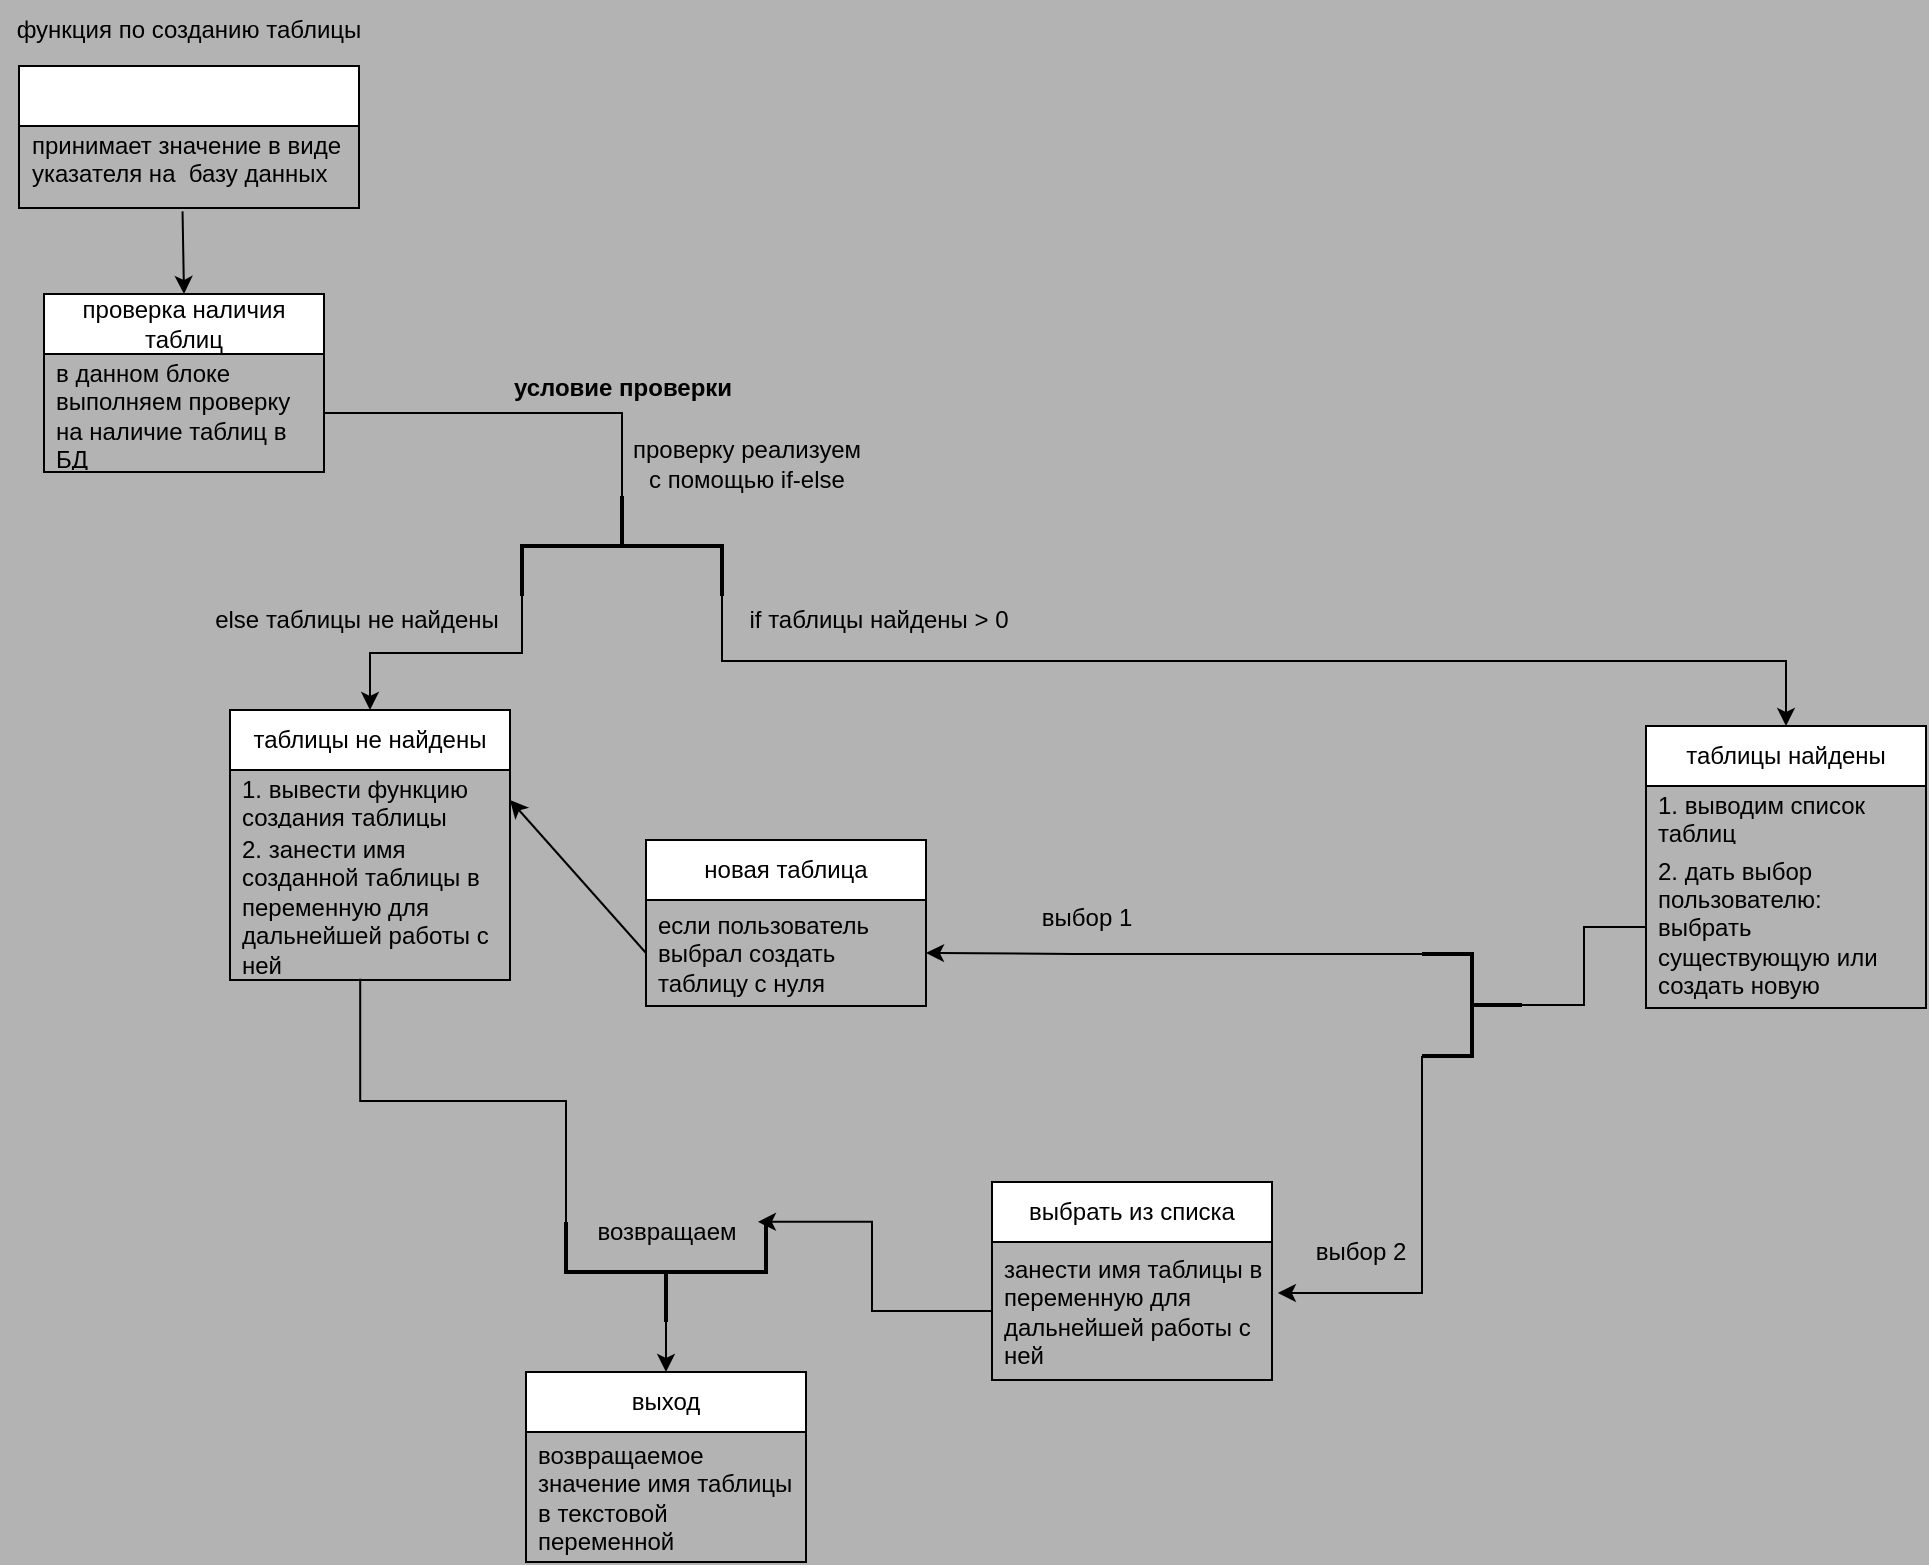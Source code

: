 <mxfile version="24.2.5" type="device">
  <diagram name="Page-1" id="5d7acffa-a066-3a61-03fe-96351882024d">
    <mxGraphModel dx="1120" dy="1176" grid="0" gridSize="10" guides="1" tooltips="1" connect="1" arrows="1" fold="1" page="0" pageScale="1" pageWidth="1100" pageHeight="850" background="#B3B3B3" math="0" shadow="0">
      <root>
        <mxCell id="0" />
        <mxCell id="1" parent="0" />
        <mxCell id="KhB3Vlkd83CNaLOpbNGe-1" value="create_table(sqlite3 *db)" style="swimlane;fontStyle=0;childLayout=stackLayout;horizontal=1;startSize=30;horizontalStack=0;resizeParent=1;resizeParentMax=0;resizeLast=0;collapsible=1;marginBottom=0;whiteSpace=wrap;html=1;strokeColor=#000000;fontColor=#FFFFFF;" parent="1" vertex="1">
          <mxGeometry x="156.5" y="2" width="170" height="71" as="geometry" />
        </mxCell>
        <mxCell id="KhB3Vlkd83CNaLOpbNGe-2" value="принимает значение в виде указателя на&amp;nbsp; базу данных&lt;div&gt;&lt;br&gt;&lt;/div&gt;" style="text;align=left;verticalAlign=middle;spacingLeft=4;spacingRight=4;overflow=hidden;points=[[0,0.5],[1,0.5]];portConstraint=eastwest;rotatable=0;whiteSpace=wrap;html=1;shadow=0;fontColor=#000000;" parent="KhB3Vlkd83CNaLOpbNGe-1" vertex="1">
          <mxGeometry y="30" width="170" height="41" as="geometry" />
        </mxCell>
        <mxCell id="L60N4qDu5yBO_N0uDxby-3" value="функция по созданию таблицы" style="text;html=1;align=center;verticalAlign=middle;whiteSpace=wrap;rounded=0;fontColor=#000000;" parent="1" vertex="1">
          <mxGeometry x="147" y="-31" width="189" height="30" as="geometry" />
        </mxCell>
        <mxCell id="r_YqrAHaJlJIWSJqDCds-1" value="выход" style="swimlane;fontStyle=0;childLayout=stackLayout;horizontal=1;startSize=30;horizontalStack=0;resizeParent=1;resizeParentMax=0;resizeLast=0;collapsible=1;marginBottom=0;whiteSpace=wrap;html=1;strokeColor=#000000;" vertex="1" parent="1">
          <mxGeometry x="410" y="655" width="140" height="95" as="geometry" />
        </mxCell>
        <mxCell id="r_YqrAHaJlJIWSJqDCds-2" value="возвращаемое значение имя таблицы в текстовой переменной" style="text;align=left;verticalAlign=middle;spacingLeft=4;spacingRight=4;overflow=hidden;points=[[0,0.5],[1,0.5]];portConstraint=eastwest;rotatable=0;whiteSpace=wrap;html=1;fontColor=#000000;" vertex="1" parent="r_YqrAHaJlJIWSJqDCds-1">
          <mxGeometry y="30" width="140" height="65" as="geometry" />
        </mxCell>
        <mxCell id="r_YqrAHaJlJIWSJqDCds-6" value="проверка наличия таблиц" style="swimlane;fontStyle=0;childLayout=stackLayout;horizontal=1;startSize=30;horizontalStack=0;resizeParent=1;resizeParentMax=0;resizeLast=0;collapsible=1;marginBottom=0;whiteSpace=wrap;html=1;strokeColor=#000000;" vertex="1" parent="1">
          <mxGeometry x="169" y="116" width="140" height="89" as="geometry" />
        </mxCell>
        <mxCell id="r_YqrAHaJlJIWSJqDCds-7" value="в данном блоке выполняем проверку на наличие таблиц в БД&lt;div&gt;&lt;br&gt;&lt;div&gt;&lt;br&gt;&lt;/div&gt;&lt;/div&gt;" style="text;align=left;verticalAlign=middle;spacingLeft=4;spacingRight=4;overflow=hidden;points=[[0,0.5],[1,0.5]];portConstraint=eastwest;rotatable=0;whiteSpace=wrap;html=1;fontColor=#000000;" vertex="1" parent="r_YqrAHaJlJIWSJqDCds-6">
          <mxGeometry y="30" width="140" height="59" as="geometry" />
        </mxCell>
        <mxCell id="r_YqrAHaJlJIWSJqDCds-16" style="edgeStyle=orthogonalEdgeStyle;rounded=0;orthogonalLoop=1;jettySize=auto;html=1;exitX=1;exitY=0.5;exitDx=0;exitDy=0;" edge="1" parent="r_YqrAHaJlJIWSJqDCds-6" source="r_YqrAHaJlJIWSJqDCds-7" target="r_YqrAHaJlJIWSJqDCds-7">
          <mxGeometry relative="1" as="geometry" />
        </mxCell>
        <mxCell id="r_YqrAHaJlJIWSJqDCds-9" value="" style="endArrow=classic;html=1;rounded=0;exitX=0.481;exitY=1.041;exitDx=0;exitDy=0;exitPerimeter=0;entryX=0.5;entryY=0;entryDx=0;entryDy=0;strokeColor=#000000;" edge="1" parent="1" source="KhB3Vlkd83CNaLOpbNGe-2" target="r_YqrAHaJlJIWSJqDCds-6">
          <mxGeometry width="50" height="50" relative="1" as="geometry">
            <mxPoint x="322" y="274" as="sourcePoint" />
            <mxPoint x="372" y="224" as="targetPoint" />
          </mxGeometry>
        </mxCell>
        <mxCell id="r_YqrAHaJlJIWSJqDCds-14" style="edgeStyle=orthogonalEdgeStyle;rounded=0;orthogonalLoop=1;jettySize=auto;html=1;exitX=1;exitY=1;exitDx=0;exitDy=0;exitPerimeter=0;entryX=0.5;entryY=0;entryDx=0;entryDy=0;strokeColor=#000000;" edge="1" parent="1" source="r_YqrAHaJlJIWSJqDCds-10" target="r_YqrAHaJlJIWSJqDCds-12">
          <mxGeometry relative="1" as="geometry" />
        </mxCell>
        <mxCell id="r_YqrAHaJlJIWSJqDCds-15" value="" style="edgeStyle=orthogonalEdgeStyle;rounded=0;orthogonalLoop=1;jettySize=auto;html=1;strokeColor=#000000;verticalAlign=middle;endArrow=none;endFill=0;" edge="1" parent="1" source="r_YqrAHaJlJIWSJqDCds-10" target="r_YqrAHaJlJIWSJqDCds-7">
          <mxGeometry relative="1" as="geometry" />
        </mxCell>
        <mxCell id="r_YqrAHaJlJIWSJqDCds-21" style="edgeStyle=orthogonalEdgeStyle;rounded=0;orthogonalLoop=1;jettySize=auto;html=1;exitX=1;exitY=0;exitDx=0;exitDy=0;exitPerimeter=0;entryX=0.5;entryY=0;entryDx=0;entryDy=0;strokeColor=#000000;" edge="1" parent="1" source="r_YqrAHaJlJIWSJqDCds-10" target="r_YqrAHaJlJIWSJqDCds-19">
          <mxGeometry relative="1" as="geometry" />
        </mxCell>
        <mxCell id="r_YqrAHaJlJIWSJqDCds-10" value="" style="strokeWidth=2;html=1;shape=mxgraph.flowchart.annotation_2;align=left;labelPosition=right;pointerEvents=1;rotation=90;strokeColor=#000000;" vertex="1" parent="1">
          <mxGeometry x="433" y="192" width="50" height="100" as="geometry" />
        </mxCell>
        <mxCell id="r_YqrAHaJlJIWSJqDCds-12" value="таблицы не найдены" style="swimlane;fontStyle=0;childLayout=stackLayout;horizontal=1;startSize=30;horizontalStack=0;resizeParent=1;resizeParentMax=0;resizeLast=0;collapsible=1;marginBottom=0;whiteSpace=wrap;html=1;strokeColor=#000000;" vertex="1" parent="1">
          <mxGeometry x="262" y="324" width="140" height="135" as="geometry" />
        </mxCell>
        <mxCell id="r_YqrAHaJlJIWSJqDCds-13" value="1. вывести функцию создания таблицы" style="text;align=left;verticalAlign=middle;spacingLeft=4;spacingRight=4;overflow=hidden;points=[[0,0.5],[1,0.5]];portConstraint=eastwest;rotatable=0;whiteSpace=wrap;html=1;fontColor=#000000;" vertex="1" parent="r_YqrAHaJlJIWSJqDCds-12">
          <mxGeometry y="30" width="140" height="30" as="geometry" />
        </mxCell>
        <mxCell id="r_YqrAHaJlJIWSJqDCds-17" value="2. занести имя созданной таблицы в переменную для дальнейшей работы с ней&lt;div&gt;&lt;br&gt;&lt;/div&gt;" style="text;align=left;verticalAlign=middle;spacingLeft=4;spacingRight=4;overflow=hidden;points=[[0,0.5],[1,0.5]];portConstraint=eastwest;rotatable=0;whiteSpace=wrap;html=1;fontColor=#000000;" vertex="1" parent="r_YqrAHaJlJIWSJqDCds-12">
          <mxGeometry y="60" width="140" height="75" as="geometry" />
        </mxCell>
        <mxCell id="r_YqrAHaJlJIWSJqDCds-18" value="else таблицы не найдены" style="text;html=1;align=center;verticalAlign=middle;resizable=0;points=[];autosize=1;strokeColor=none;fillColor=none;fontColor=#000000;" vertex="1" parent="1">
          <mxGeometry x="245" y="266" width="160" height="26" as="geometry" />
        </mxCell>
        <mxCell id="r_YqrAHaJlJIWSJqDCds-19" value="таблицы найдены" style="swimlane;fontStyle=0;childLayout=stackLayout;horizontal=1;startSize=30;horizontalStack=0;resizeParent=1;resizeParentMax=0;resizeLast=0;collapsible=1;marginBottom=0;whiteSpace=wrap;html=1;strokeColor=#000000;" vertex="1" parent="1">
          <mxGeometry x="970" y="332" width="140" height="141" as="geometry" />
        </mxCell>
        <mxCell id="r_YqrAHaJlJIWSJqDCds-20" value="1. выводим список таблиц" style="text;align=left;verticalAlign=middle;spacingLeft=4;spacingRight=4;overflow=hidden;points=[[0,0.5],[1,0.5]];portConstraint=eastwest;rotatable=0;whiteSpace=wrap;html=1;fontColor=#000000;" vertex="1" parent="r_YqrAHaJlJIWSJqDCds-19">
          <mxGeometry y="30" width="140" height="30" as="geometry" />
        </mxCell>
        <mxCell id="r_YqrAHaJlJIWSJqDCds-24" value="2. дать выбор пользователю:&amp;nbsp; выбрать существующую или создать новую" style="text;align=left;verticalAlign=middle;spacingLeft=4;spacingRight=4;overflow=hidden;points=[[0,0.5],[1,0.5]];portConstraint=eastwest;rotatable=0;whiteSpace=wrap;html=1;fontColor=#000000;" vertex="1" parent="r_YqrAHaJlJIWSJqDCds-19">
          <mxGeometry y="60" width="140" height="81" as="geometry" />
        </mxCell>
        <mxCell id="r_YqrAHaJlJIWSJqDCds-22" value="if таблицы найдены &amp;gt; 0" style="text;html=1;align=center;verticalAlign=middle;resizable=0;points=[];autosize=1;strokeColor=none;fillColor=none;fontColor=#000000;" vertex="1" parent="1">
          <mxGeometry x="512" y="266" width="148" height="26" as="geometry" />
        </mxCell>
        <mxCell id="r_YqrAHaJlJIWSJqDCds-28" style="edgeStyle=orthogonalEdgeStyle;rounded=0;orthogonalLoop=1;jettySize=auto;html=1;exitX=0;exitY=0.5;exitDx=0;exitDy=0;exitPerimeter=0;entryX=0.5;entryY=0;entryDx=0;entryDy=0;strokeColor=#000000;" edge="1" parent="1" source="r_YqrAHaJlJIWSJqDCds-25" target="r_YqrAHaJlJIWSJqDCds-1">
          <mxGeometry relative="1" as="geometry" />
        </mxCell>
        <mxCell id="r_YqrAHaJlJIWSJqDCds-25" value="" style="strokeWidth=2;html=1;shape=mxgraph.flowchart.annotation_2;align=left;labelPosition=right;pointerEvents=1;direction=north;strokeColor=#000000;" vertex="1" parent="1">
          <mxGeometry x="430" y="580" width="100" height="50" as="geometry" />
        </mxCell>
        <mxCell id="r_YqrAHaJlJIWSJqDCds-26" style="edgeStyle=orthogonalEdgeStyle;rounded=0;orthogonalLoop=1;jettySize=auto;html=1;exitX=1;exitY=0;exitDx=0;exitDy=0;exitPerimeter=0;entryX=0.465;entryY=0.991;entryDx=0;entryDy=0;entryPerimeter=0;strokeColor=#000000;endArrow=none;endFill=0;" edge="1" parent="1" source="r_YqrAHaJlJIWSJqDCds-25" target="r_YqrAHaJlJIWSJqDCds-17">
          <mxGeometry relative="1" as="geometry" />
        </mxCell>
        <mxCell id="r_YqrAHaJlJIWSJqDCds-29" value="возвращаем" style="text;html=1;align=center;verticalAlign=middle;resizable=0;points=[];autosize=1;strokeColor=none;fillColor=none;fontColor=#000000;" vertex="1" parent="1">
          <mxGeometry x="436" y="572" width="87" height="26" as="geometry" />
        </mxCell>
        <mxCell id="r_YqrAHaJlJIWSJqDCds-30" value="новая таблица" style="swimlane;fontStyle=0;childLayout=stackLayout;horizontal=1;startSize=30;horizontalStack=0;resizeParent=1;resizeParentMax=0;resizeLast=0;collapsible=1;marginBottom=0;whiteSpace=wrap;html=1;strokeColor=#000000;" vertex="1" parent="1">
          <mxGeometry x="470" y="389" width="140" height="83" as="geometry" />
        </mxCell>
        <mxCell id="r_YqrAHaJlJIWSJqDCds-31" value="если пользователь выбрал создать таблицу с нуля" style="text;align=left;verticalAlign=middle;spacingLeft=4;spacingRight=4;overflow=hidden;points=[[0,0.5],[1,0.5]];portConstraint=eastwest;rotatable=0;whiteSpace=wrap;html=1;fontColor=#000000;" vertex="1" parent="r_YqrAHaJlJIWSJqDCds-30">
          <mxGeometry y="30" width="140" height="53" as="geometry" />
        </mxCell>
        <mxCell id="r_YqrAHaJlJIWSJqDCds-34" value="" style="edgeStyle=none;orthogonalLoop=1;jettySize=auto;html=1;rounded=0;exitX=0;exitY=0.5;exitDx=0;exitDy=0;entryX=1;entryY=0.5;entryDx=0;entryDy=0;strokeColor=#000000;" edge="1" parent="1" source="r_YqrAHaJlJIWSJqDCds-31" target="r_YqrAHaJlJIWSJqDCds-13">
          <mxGeometry width="100" relative="1" as="geometry">
            <mxPoint x="542" y="355" as="sourcePoint" />
            <mxPoint x="410" y="324" as="targetPoint" />
            <Array as="points" />
          </mxGeometry>
        </mxCell>
        <mxCell id="r_YqrAHaJlJIWSJqDCds-35" value="условие проверки" style="text;align=center;fontStyle=1;verticalAlign=middle;spacingLeft=3;spacingRight=3;strokeColor=none;rotatable=0;points=[[0,0.5],[1,0.5]];portConstraint=eastwest;html=1;fontColor=#000000;" vertex="1" parent="1">
          <mxGeometry x="418" y="150" width="80" height="26" as="geometry" />
        </mxCell>
        <mxCell id="r_YqrAHaJlJIWSJqDCds-39" value="проверку реализуем&lt;div&gt;с помощью if-else&lt;/div&gt;" style="text;html=1;align=center;verticalAlign=middle;resizable=0;points=[];autosize=1;strokeColor=none;fillColor=none;fontColor=#000000;" vertex="1" parent="1">
          <mxGeometry x="454" y="180" width="132" height="41" as="geometry" />
        </mxCell>
        <mxCell id="r_YqrAHaJlJIWSJqDCds-41" style="edgeStyle=orthogonalEdgeStyle;rounded=0;orthogonalLoop=1;jettySize=auto;html=1;exitX=0;exitY=0.5;exitDx=0;exitDy=0;exitPerimeter=0;entryX=0;entryY=0.5;entryDx=0;entryDy=0;endArrow=none;endFill=0;strokeColor=#000000;" edge="1" parent="1" source="r_YqrAHaJlJIWSJqDCds-40" target="r_YqrAHaJlJIWSJqDCds-24">
          <mxGeometry relative="1" as="geometry" />
        </mxCell>
        <mxCell id="r_YqrAHaJlJIWSJqDCds-42" style="edgeStyle=orthogonalEdgeStyle;rounded=0;orthogonalLoop=1;jettySize=auto;html=1;exitX=1;exitY=1;exitDx=0;exitDy=0;exitPerimeter=0;entryX=1;entryY=0.5;entryDx=0;entryDy=0;strokeColor=#000000;" edge="1" parent="1" source="r_YqrAHaJlJIWSJqDCds-40" target="r_YqrAHaJlJIWSJqDCds-31">
          <mxGeometry relative="1" as="geometry">
            <Array as="points">
              <mxPoint x="684" y="445" />
            </Array>
          </mxGeometry>
        </mxCell>
        <mxCell id="r_YqrAHaJlJIWSJqDCds-40" value="" style="strokeWidth=2;html=1;shape=mxgraph.flowchart.annotation_2;align=left;labelPosition=right;pointerEvents=1;direction=west;strokeColor=#000000;" vertex="1" parent="1">
          <mxGeometry x="858" y="446" width="50" height="51" as="geometry" />
        </mxCell>
        <mxCell id="r_YqrAHaJlJIWSJqDCds-43" value="выбор 1" style="text;html=1;align=center;verticalAlign=middle;resizable=0;points=[];autosize=1;strokeColor=none;fillColor=none;fontColor=#000000;" vertex="1" parent="1">
          <mxGeometry x="658" y="415" width="63" height="26" as="geometry" />
        </mxCell>
        <mxCell id="r_YqrAHaJlJIWSJqDCds-44" value="выбрать из списка" style="swimlane;fontStyle=0;childLayout=stackLayout;horizontal=1;startSize=30;horizontalStack=0;resizeParent=1;resizeParentMax=0;resizeLast=0;collapsible=1;marginBottom=0;whiteSpace=wrap;html=1;strokeColor=#000000;" vertex="1" parent="1">
          <mxGeometry x="643" y="560" width="140" height="99" as="geometry" />
        </mxCell>
        <mxCell id="r_YqrAHaJlJIWSJqDCds-45" value="&lt;span style=&quot;color: rgba(0, 0, 0, 0); font-family: monospace; font-size: 0px; text-wrap: nowrap;&quot;&gt;%3CmxGraphModel%3E%3Croot%3E%3CmxCell%20id%3D%220%22%2F%3E%3CmxCell%20id%3D%221%22%20parent%3D%220%22%2F%3E%3CmxCell%20id%3D%222%22%20value%3D%22%D0%B2%D1%8B%D1%85%D0%BE%D0%B4%22%20style%3D%22swimlane%3BfontStyle%3D0%3BchildLayout%3DstackLayout%3Bhorizontal%3D1%3BstartSize%3D30%3BhorizontalStack%3D0%3BresizeParent%3D1%3BresizeParentMax%3D0%3BresizeLast%3D0%3Bcollapsible%3D1%3BmarginBottom%3D0%3BwhiteSpace%3Dwrap%3Bhtml%3D1%3BstrokeColor%3D%23000000%3B%22%20vertex%3D%221%22%20parent%3D%221%22%3E%3CmxGeometry%20x%3D%22410%22%20y%3D%22655%22%20width%3D%22140%22%20height%3D%2260%22%20as%3D%22geometry%22%2F%3E%3C%2FmxCell%3E%3CmxCell%20id%3D%223%22%20value%3D%22%D0%B2%D0%BE%D0%B7%D0%B2%D1%80%D0%B0%D1%89%D0%B0%D0%B5%D0%BC%D0%BE%D0%B5%20%D0%B7%D0%BD%D0%B0%D1%87%D0%B5%D0%BD%D0%B8%D0%B5%20%D0%B8%D0%BC%D1%8F%20%D1%82%D0%B0%D0%B1%D0%BB%D0%B8%D1%86%D1%8B%22%20style%3D%22text%3Balign%3Dleft%3BverticalAlign%3Dmiddle%3BspacingLeft%3D4%3BspacingRight%3D4%3Boverflow%3Dhidden%3Bpoints%3D%5B%5B0%2C0.5%5D%2C%5B1%2C0.5%5D%5D%3BportConstraint%3Deastwest%3Brotatable%3D0%3BwhiteSpace%3Dwrap%3Bhtml%3D1%3BfontColor%3D%23000000%3B%22%20vertex%3D%221%22%20parent%3D%222%22%3E%3CmxGeometry%20y%3D%2230%22%20width%3D%22140%22%20height%3D%2230%22%20as%3D%22geometry%22%2F%3E%3C%2FmxCell%3E%3C%2Froot%3E%3C%2FmxGraphModel%3E&lt;/span&gt;&lt;span style=&quot;color: rgba(0, 0, 0, 0); font-family: monospace; font-size: 0px; text-wrap: nowrap;&quot;&gt;%3CmxGraphModel%3E%3Croot%3E%3CmxCell%20id%3D%220%22%2F%3E%3CmxCell%20id%3D%221%22%20parent%3D%220%22%2F%3E%3CmxCell%20id%3D%222%22%20value%3D%22%D0%B2%D1%8B%D1%85%D0%BE%D0%B4%22%20style%3D%22swimlane%3BfontStyle%3D0%3BchildLayout%3DstackLayout%3Bhorizontal%3D1%3BstartSize%3D30%3BhorizontalStack%3D0%3BresizeParent%3D1%3BresizeParentMax%3D0%3BresizeLast%3D0%3Bcollapsible%3D1%3BmarginBottom%3D0%3BwhiteSpace%3Dwrap%3Bhtml%3D1%3BstrokeColor%3D%23000000%3B%22%20vertex%3D%221%22%20parent%3D%221%22%3E%3CmxGeometry%20x%3D%22410%22%20y%3D%22655%22%20width%3D%22140%22%20height%3D%2260%22%20as%3D%22geometry%22%2F%3E%3C%2FmxCell%3E%3CmxCell%20id%3D%223%22%20value%3D%22%D0%B2%D0%BE%D0%B7%D0%B2%D1%80%D0%B0%D1%89%D0%B0%D0%B5%D0%BC%D0%BE%D0%B5%20%D0%B7%D0%BD%D0%B0%D1%87%D0%B5%D0%BD%D0%B8%D0%B5%20%D0%B8%D0%BC%D1%8F%20%D1%82%D0%B0%D0%B1%D0%BB%D0%B8%D1%86%D1%8B%22%20style%3D%22text%3Balign%3Dleft%3BverticalAlign%3Dmiddle%3BspacingLeft%3D4%3BspacingRight%3D4%3Boverflow%3Dhidden%3Bpoints%3D%5B%5B0%2C0.5%5D%2C%5B1%2C0.5%5D%5D%3BportConstraint%3Deastwest%3Brotatable%3D0%3BwhiteSpace%3Dwrap%3Bhtml%3D1%3BfontColor%3D%23000000%3B%22%20vertex%3D%221%22%20parent%3D%222%22%3E%3CmxGeometry%20y%3D%2230%22%20width%3D%22140%22%20height%3D%2230%22%20as%3D%22geometry%22%2F%3E%3C%2FmxCell%3E%3C%2Froot%3E%3C%2FmxGraphModel%&lt;/span&gt;занести имя таблицы в переменную для дальнейшей работы с ней" style="text;align=left;verticalAlign=middle;spacingLeft=4;spacingRight=4;overflow=hidden;points=[[0,0.5],[1,0.5]];portConstraint=eastwest;rotatable=0;whiteSpace=wrap;html=1;fontColor=#000000;" vertex="1" parent="r_YqrAHaJlJIWSJqDCds-44">
          <mxGeometry y="30" width="140" height="69" as="geometry" />
        </mxCell>
        <mxCell id="r_YqrAHaJlJIWSJqDCds-46" style="edgeStyle=orthogonalEdgeStyle;rounded=0;orthogonalLoop=1;jettySize=auto;html=1;exitX=0;exitY=0.5;exitDx=0;exitDy=0;entryX=1.034;entryY=0.305;entryDx=0;entryDy=0;entryPerimeter=0;strokeColor=#000000;" edge="1" parent="1" source="r_YqrAHaJlJIWSJqDCds-45" target="r_YqrAHaJlJIWSJqDCds-29">
          <mxGeometry relative="1" as="geometry" />
        </mxCell>
        <mxCell id="r_YqrAHaJlJIWSJqDCds-47" style="edgeStyle=orthogonalEdgeStyle;rounded=0;orthogonalLoop=1;jettySize=auto;html=1;exitX=1;exitY=0;exitDx=0;exitDy=0;exitPerimeter=0;entryX=1.021;entryY=0.369;entryDx=0;entryDy=0;entryPerimeter=0;strokeColor=#000000;" edge="1" parent="1" source="r_YqrAHaJlJIWSJqDCds-40" target="r_YqrAHaJlJIWSJqDCds-45">
          <mxGeometry relative="1" as="geometry" />
        </mxCell>
        <mxCell id="r_YqrAHaJlJIWSJqDCds-48" value="выбор 2" style="text;html=1;align=center;verticalAlign=middle;resizable=0;points=[];autosize=1;strokeColor=none;fillColor=none;fontColor=#000000;" vertex="1" parent="1">
          <mxGeometry x="795" y="582" width="63" height="26" as="geometry" />
        </mxCell>
      </root>
    </mxGraphModel>
  </diagram>
</mxfile>
